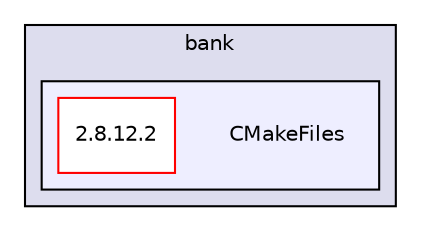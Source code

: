 digraph "/root/gifts/app/console/linux/bank/CMakeFiles" {
  compound=true
  node [ fontsize="10", fontname="Helvetica"];
  edge [ labelfontsize="10", labelfontname="Helvetica"];
  subgraph clusterdir_ff31f158d17de985b47ba31cbfb6e835 {
    graph [ bgcolor="#ddddee", pencolor="black", label="bank" fontname="Helvetica", fontsize="10", URL="dir_ff31f158d17de985b47ba31cbfb6e835.html"]
  subgraph clusterdir_d4a38c65154275ac76c52939028b3f7e {
    graph [ bgcolor="#eeeeff", pencolor="black", label="" URL="dir_d4a38c65154275ac76c52939028b3f7e.html"];
    dir_d4a38c65154275ac76c52939028b3f7e [shape=plaintext label="CMakeFiles"];
    dir_f47ec636bec8c3df5e52a9e2a475ccd5 [shape=box label="2.8.12.2" color="red" fillcolor="white" style="filled" URL="dir_f47ec636bec8c3df5e52a9e2a475ccd5.html"];
  }
  }
}

